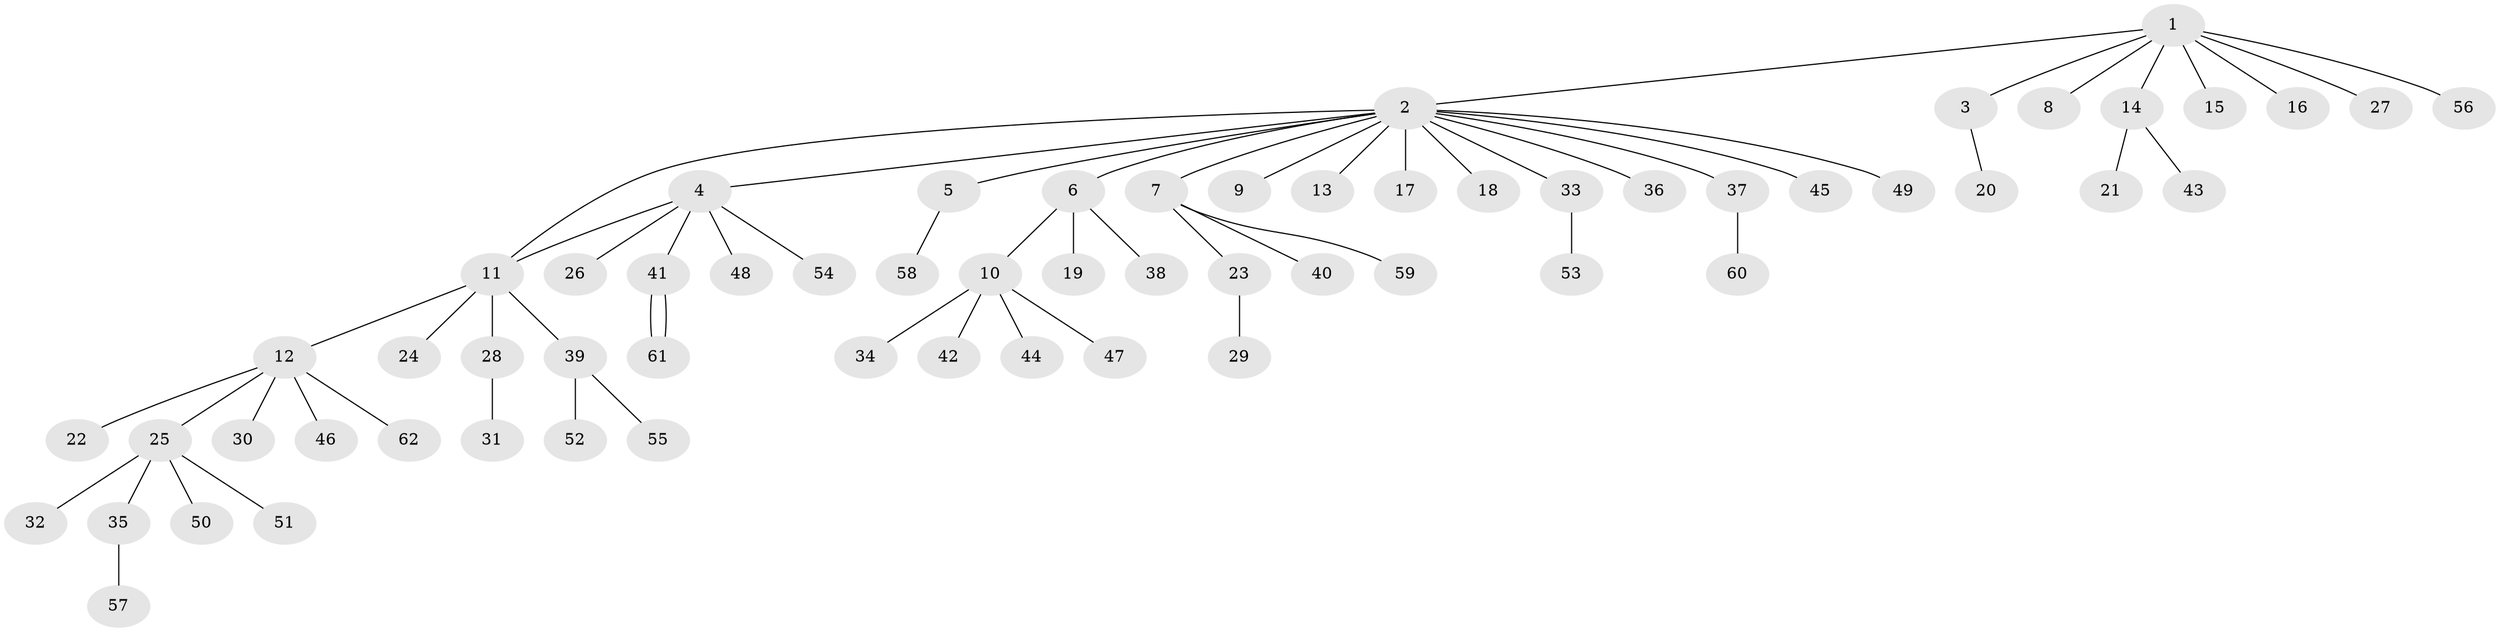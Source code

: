 // coarse degree distribution, {7: 0.022222222222222223, 14: 0.022222222222222223, 1: 0.7333333333333333, 5: 0.044444444444444446, 3: 0.044444444444444446, 4: 0.044444444444444446, 6: 0.022222222222222223, 2: 0.06666666666666667}
// Generated by graph-tools (version 1.1) at 2025/41/03/06/25 10:41:48]
// undirected, 62 vertices, 63 edges
graph export_dot {
graph [start="1"]
  node [color=gray90,style=filled];
  1;
  2;
  3;
  4;
  5;
  6;
  7;
  8;
  9;
  10;
  11;
  12;
  13;
  14;
  15;
  16;
  17;
  18;
  19;
  20;
  21;
  22;
  23;
  24;
  25;
  26;
  27;
  28;
  29;
  30;
  31;
  32;
  33;
  34;
  35;
  36;
  37;
  38;
  39;
  40;
  41;
  42;
  43;
  44;
  45;
  46;
  47;
  48;
  49;
  50;
  51;
  52;
  53;
  54;
  55;
  56;
  57;
  58;
  59;
  60;
  61;
  62;
  1 -- 2;
  1 -- 3;
  1 -- 8;
  1 -- 14;
  1 -- 15;
  1 -- 16;
  1 -- 27;
  1 -- 56;
  2 -- 4;
  2 -- 5;
  2 -- 6;
  2 -- 7;
  2 -- 9;
  2 -- 11;
  2 -- 13;
  2 -- 17;
  2 -- 18;
  2 -- 33;
  2 -- 36;
  2 -- 37;
  2 -- 45;
  2 -- 49;
  3 -- 20;
  4 -- 11;
  4 -- 26;
  4 -- 41;
  4 -- 48;
  4 -- 54;
  5 -- 58;
  6 -- 10;
  6 -- 19;
  6 -- 38;
  7 -- 23;
  7 -- 40;
  7 -- 59;
  10 -- 34;
  10 -- 42;
  10 -- 44;
  10 -- 47;
  11 -- 12;
  11 -- 24;
  11 -- 28;
  11 -- 39;
  12 -- 22;
  12 -- 25;
  12 -- 30;
  12 -- 46;
  12 -- 62;
  14 -- 21;
  14 -- 43;
  23 -- 29;
  25 -- 32;
  25 -- 35;
  25 -- 50;
  25 -- 51;
  28 -- 31;
  33 -- 53;
  35 -- 57;
  37 -- 60;
  39 -- 52;
  39 -- 55;
  41 -- 61;
  41 -- 61;
}
